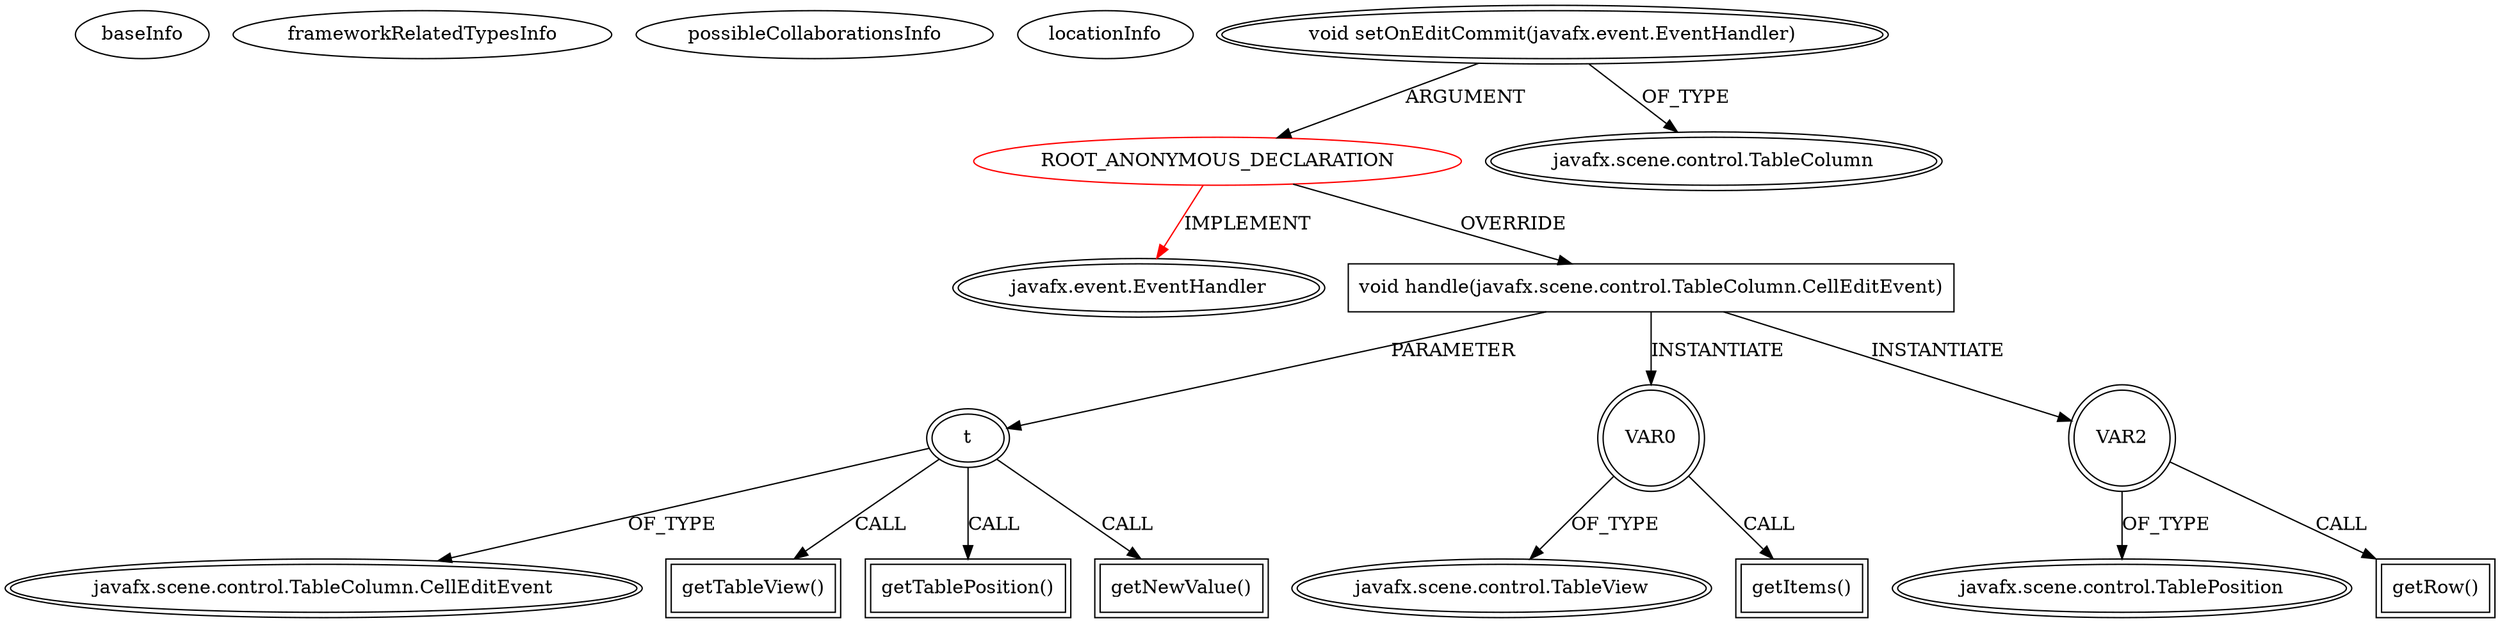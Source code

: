 digraph {
baseInfo[graphId=2751,category="extension_graph",isAnonymous=true,possibleRelation=false]
frameworkRelatedTypesInfo[0="javafx.event.EventHandler"]
possibleCollaborationsInfo[]
locationInfo[projectName="gleba-cppoints",filePath="/gleba-cppoints/cppoints-master/src/cpapp/view/EditTableController.java",contextSignature="void updateObservableListProperties(javafx.scene.control.TableColumn,javafx.scene.control.TableColumn,javafx.scene.control.TableColumn)",graphId="2751"]
0[label="ROOT_ANONYMOUS_DECLARATION",vertexType="ROOT_ANONYMOUS_DECLARATION",isFrameworkType=false,color=red]
1[label="javafx.event.EventHandler",vertexType="FRAMEWORK_INTERFACE_TYPE",isFrameworkType=true,peripheries=2]
2[label="void setOnEditCommit(javafx.event.EventHandler)",vertexType="OUTSIDE_CALL",isFrameworkType=true,peripheries=2]
3[label="javafx.scene.control.TableColumn",vertexType="FRAMEWORK_CLASS_TYPE",isFrameworkType=true,peripheries=2]
4[label="void handle(javafx.scene.control.TableColumn.CellEditEvent)",vertexType="OVERRIDING_METHOD_DECLARATION",isFrameworkType=false,shape=box]
5[label="t",vertexType="PARAMETER_DECLARATION",isFrameworkType=true,peripheries=2]
6[label="javafx.scene.control.TableColumn.CellEditEvent",vertexType="FRAMEWORK_CLASS_TYPE",isFrameworkType=true,peripheries=2]
7[label="VAR0",vertexType="VARIABLE_EXPRESION",isFrameworkType=true,peripheries=2,shape=circle]
9[label="javafx.scene.control.TableView",vertexType="FRAMEWORK_CLASS_TYPE",isFrameworkType=true,peripheries=2]
8[label="getItems()",vertexType="INSIDE_CALL",isFrameworkType=true,peripheries=2,shape=box]
11[label="getTableView()",vertexType="INSIDE_CALL",isFrameworkType=true,peripheries=2,shape=box]
12[label="VAR2",vertexType="VARIABLE_EXPRESION",isFrameworkType=true,peripheries=2,shape=circle]
14[label="javafx.scene.control.TablePosition",vertexType="FRAMEWORK_CLASS_TYPE",isFrameworkType=true,peripheries=2]
13[label="getRow()",vertexType="INSIDE_CALL",isFrameworkType=true,peripheries=2,shape=box]
16[label="getTablePosition()",vertexType="INSIDE_CALL",isFrameworkType=true,peripheries=2,shape=box]
18[label="getNewValue()",vertexType="INSIDE_CALL",isFrameworkType=true,peripheries=2,shape=box]
0->1[label="IMPLEMENT",color=red]
2->0[label="ARGUMENT"]
2->3[label="OF_TYPE"]
0->4[label="OVERRIDE"]
5->6[label="OF_TYPE"]
4->5[label="PARAMETER"]
4->7[label="INSTANTIATE"]
7->9[label="OF_TYPE"]
7->8[label="CALL"]
5->11[label="CALL"]
4->12[label="INSTANTIATE"]
12->14[label="OF_TYPE"]
12->13[label="CALL"]
5->16[label="CALL"]
5->18[label="CALL"]
}
